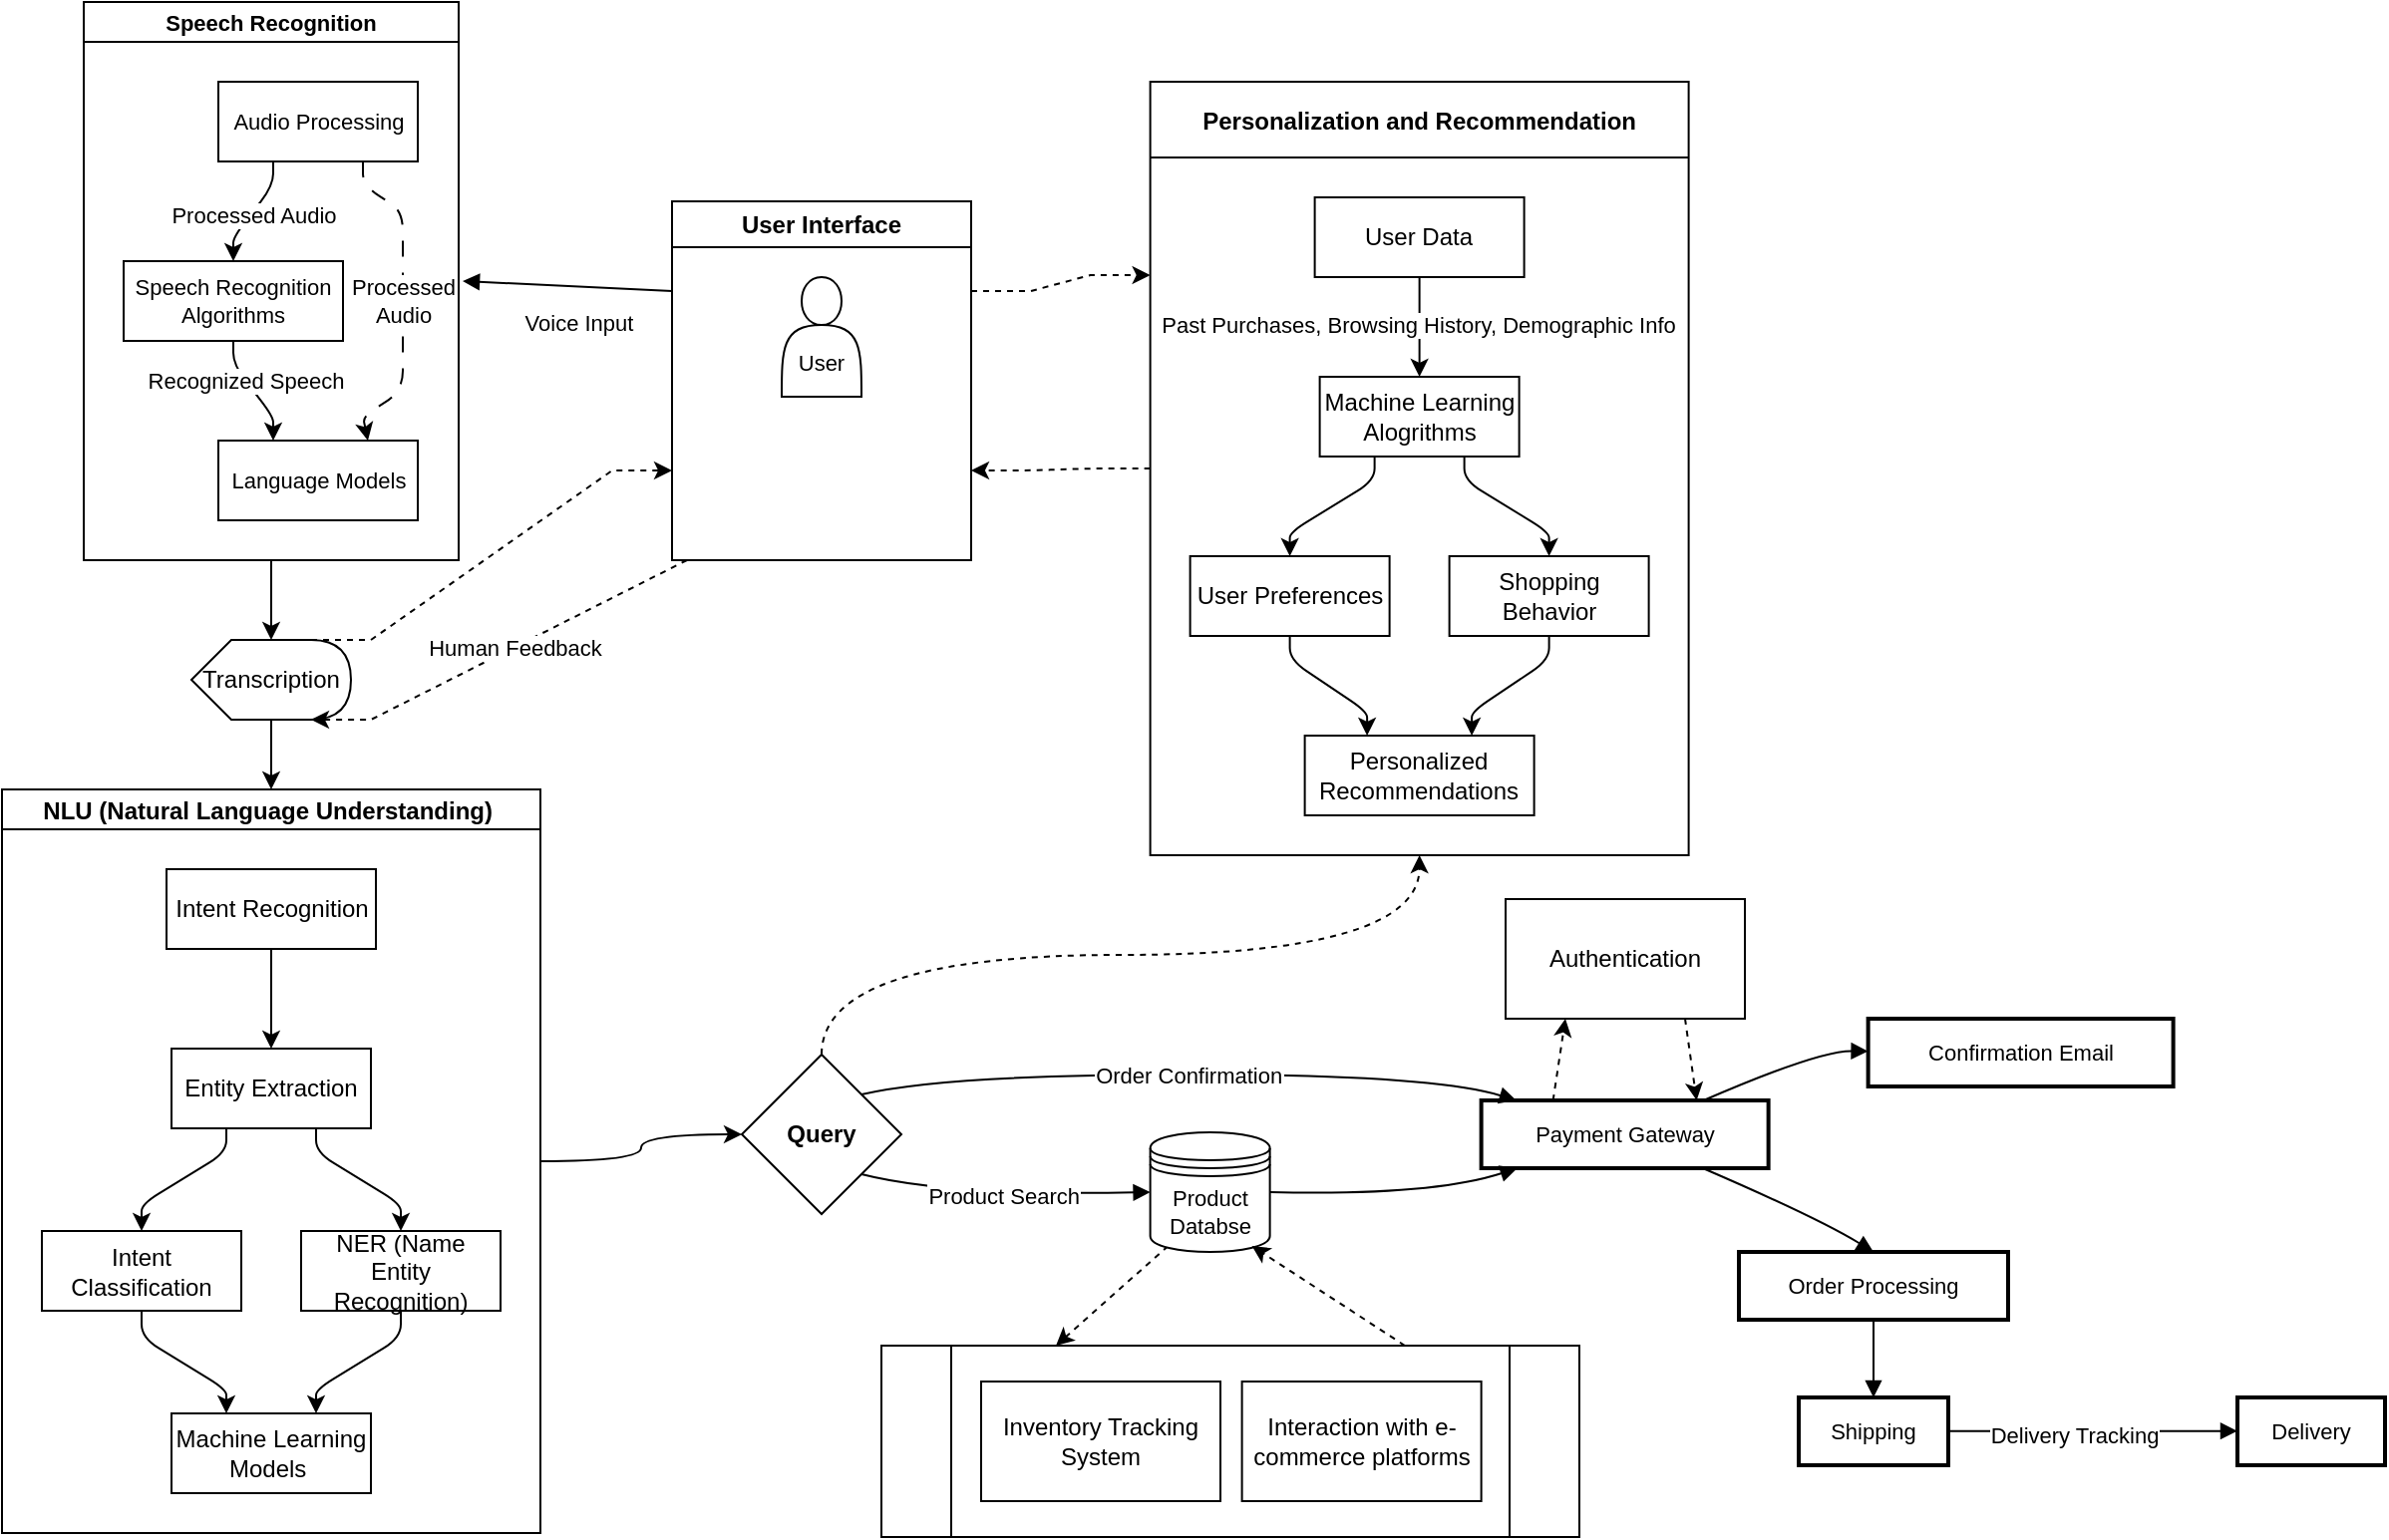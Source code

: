 <mxfile version="23.1.6" type="github">
  <diagram name="Draft 1" id="ZrdwXDP2YWiD1Us1WPxH">
    <mxGraphModel dx="1854" dy="1732" grid="1" gridSize="10" guides="1" tooltips="1" connect="1" arrows="1" fold="1" page="1" pageScale="1" pageWidth="850" pageHeight="1100" math="0" shadow="0">
      <root>
        <mxCell id="0" />
        <mxCell id="1" parent="0" />
        <mxCell id="afcwS57S6Rjdhuq1ufNU-90" style="rounded=0;orthogonalLoop=1;jettySize=auto;html=1;exitX=0.25;exitY=0;exitDx=0;exitDy=0;entryX=0.25;entryY=1;entryDx=0;entryDy=0;dashed=1;" edge="1" parent="1" source="6" target="afcwS57S6Rjdhuq1ufNU-89">
          <mxGeometry relative="1" as="geometry" />
        </mxCell>
        <mxCell id="6" value="Payment Gateway" style="whiteSpace=wrap;strokeWidth=2;fontSize=11;" parent="1" vertex="1">
          <mxGeometry x="660.81" y="271" width="144" height="34" as="geometry" />
        </mxCell>
        <mxCell id="7" value="Confirmation Email" style="whiteSpace=wrap;strokeWidth=2;fontSize=11;" parent="1" vertex="1">
          <mxGeometry x="854.81" y="230" width="153" height="34" as="geometry" />
        </mxCell>
        <mxCell id="8" value="Order Processing" style="whiteSpace=wrap;strokeWidth=2;fontSize=11;" parent="1" vertex="1">
          <mxGeometry x="790" y="347" width="135" height="34" as="geometry" />
        </mxCell>
        <mxCell id="9" value="Shipping" style="whiteSpace=wrap;strokeWidth=2;fontSize=11;" parent="1" vertex="1">
          <mxGeometry x="820" y="420" width="75" height="34" as="geometry" />
        </mxCell>
        <mxCell id="10" value="Delivery" style="whiteSpace=wrap;strokeWidth=2;fontSize=11;" parent="1" vertex="1">
          <mxGeometry x="1040" y="420" width="74" height="34" as="geometry" />
        </mxCell>
        <mxCell id="11" value="" style="curved=1;startArrow=none;endArrow=block;exitX=0;exitY=0.25;exitDx=0;exitDy=0;fontSize=11;" parent="1" source="afcwS57S6Rjdhuq1ufNU-53" edge="1">
          <mxGeometry relative="1" as="geometry">
            <Array as="points" />
            <mxPoint x="270" y="-20" as="sourcePoint" />
            <mxPoint x="150" y="-140" as="targetPoint" />
          </mxGeometry>
        </mxCell>
        <mxCell id="M5u9frMeLvFPCN_YoxES-27" value="Voice Input" style="edgeLabel;html=1;align=center;verticalAlign=middle;resizable=0;points=[];fontSize=11;" parent="11" vertex="1" connectable="0">
          <mxGeometry x="0.3" y="4" relative="1" as="geometry">
            <mxPoint x="21" y="15" as="offset" />
          </mxGeometry>
        </mxCell>
        <mxCell id="13" value="Product Search" style="curved=1;startArrow=none;endArrow=block;exitX=1;exitY=1;entryX=0;entryY=0.5;entryDx=0;entryDy=0;fontSize=11;exitDx=0;exitDy=0;" parent="1" source="afcwS57S6Rjdhuq1ufNU-20" target="M5u9frMeLvFPCN_YoxES-25" edge="1">
          <mxGeometry relative="1" as="geometry">
            <Array as="points">
              <mxPoint x="392.81" y="319" />
            </Array>
            <mxPoint x="504.81" y="318" as="targetPoint" />
            <mxPoint x="299.999" y="301.811" as="sourcePoint" />
          </mxGeometry>
        </mxCell>
        <mxCell id="14" value="Order Confirmation" style="curved=1;startArrow=none;endArrow=block;exitX=1;exitY=0;entryX=0.129;entryY=0.009;fontSize=11;exitDx=0;exitDy=0;" parent="1" source="afcwS57S6Rjdhuq1ufNU-20" target="6" edge="1">
          <mxGeometry relative="1" as="geometry">
            <Array as="points">
              <mxPoint x="392.81" y="258" />
              <mxPoint x="635.81" y="258" />
            </Array>
            <mxPoint x="300.099" y="274.289" as="sourcePoint" />
          </mxGeometry>
        </mxCell>
        <mxCell id="15" value="" style="curved=1;startArrow=none;endArrow=block;exitX=1;exitY=0.5;entryX=0.129;entryY=0.995;exitDx=0;exitDy=0;fontSize=11;" parent="1" source="M5u9frMeLvFPCN_YoxES-25" target="6" edge="1">
          <mxGeometry relative="1" as="geometry">
            <Array as="points">
              <mxPoint x="635.81" y="319" />
            </Array>
            <mxPoint x="564.81" y="318" as="sourcePoint" />
          </mxGeometry>
        </mxCell>
        <mxCell id="16" value="" style="curved=1;startArrow=none;endArrow=block;exitX=0.769;exitY=0.009;entryX=-0.001;entryY=0.48;fontSize=11;" parent="1" source="6" target="7" edge="1">
          <mxGeometry relative="1" as="geometry">
            <Array as="points">
              <mxPoint x="829.81" y="246" />
            </Array>
          </mxGeometry>
        </mxCell>
        <mxCell id="17" value="" style="curved=1;startArrow=none;endArrow=block;exitX=0.769;exitY=0.995;entryX=0.5;entryY=0;fontSize=11;entryDx=0;entryDy=0;" parent="1" source="6" target="8" edge="1">
          <mxGeometry relative="1" as="geometry">
            <Array as="points">
              <mxPoint x="829.81" y="330" />
            </Array>
          </mxGeometry>
        </mxCell>
        <mxCell id="18" value="" style="curved=1;startArrow=none;endArrow=block;exitX=0.5;exitY=1;entryX=0.5;entryY=0;fontSize=11;exitDx=0;exitDy=0;entryDx=0;entryDy=0;" parent="1" source="8" target="9" edge="1">
          <mxGeometry relative="1" as="geometry">
            <Array as="points" />
          </mxGeometry>
        </mxCell>
        <mxCell id="19" value="" style="curved=1;startArrow=none;endArrow=block;exitX=0.998;exitY=0.495;entryX=-0.002;entryY=0.495;fontSize=11;" parent="1" source="9" target="10" edge="1">
          <mxGeometry relative="1" as="geometry">
            <Array as="points" />
          </mxGeometry>
        </mxCell>
        <mxCell id="pCvcvCtToUKpEbA1IYFl-46" value="Delivery Tracking" style="edgeLabel;html=1;align=center;verticalAlign=middle;resizable=0;points=[];" parent="19" vertex="1" connectable="0">
          <mxGeometry x="-0.137" y="-2" relative="1" as="geometry">
            <mxPoint as="offset" />
          </mxGeometry>
        </mxCell>
        <mxCell id="afcwS57S6Rjdhuq1ufNU-34" style="rounded=0;orthogonalLoop=1;jettySize=auto;html=1;exitX=0.15;exitY=0.95;exitDx=0;exitDy=0;exitPerimeter=0;entryX=0.25;entryY=0;entryDx=0;entryDy=0;dashed=1;" edge="1" parent="1" source="M5u9frMeLvFPCN_YoxES-25" target="afcwS57S6Rjdhuq1ufNU-28">
          <mxGeometry relative="1" as="geometry" />
        </mxCell>
        <mxCell id="M5u9frMeLvFPCN_YoxES-25" value="Product&lt;br&gt;Databse" style="shape=datastore;whiteSpace=wrap;html=1;fontSize=11;" parent="1" vertex="1">
          <mxGeometry x="494.81" y="287" width="60" height="60" as="geometry" />
        </mxCell>
        <mxCell id="pCvcvCtToUKpEbA1IYFl-48" style="edgeStyle=orthogonalEdgeStyle;rounded=0;orthogonalLoop=1;jettySize=auto;html=1;exitX=0.5;exitY=1;exitDx=0;exitDy=0;" parent="1" source="M5u9frMeLvFPCN_YoxES-38" target="pCvcvCtToUKpEbA1IYFl-30" edge="1">
          <mxGeometry relative="1" as="geometry" />
        </mxCell>
        <mxCell id="M5u9frMeLvFPCN_YoxES-38" value="Speech Recognition" style="swimlane;startSize=20;horizontal=1;childLayout=flowLayout;flowOrientation=north;resizable=1;interRankCellSpacing=50;containerType=tree;fontSize=11;rotation=0;rounded=0;direction=east;movable=1;rotatable=1;deletable=1;editable=1;locked=0;connectable=1;autosize=1;" parent="1" vertex="1">
          <mxGeometry x="-40" y="-280" width="188" height="280" as="geometry">
            <mxRectangle x="-40" y="-280" width="270" height="60" as="alternateBounds" />
          </mxGeometry>
        </mxCell>
        <mxCell id="M5u9frMeLvFPCN_YoxES-39" value="Audio Processing" style="whiteSpace=wrap;html=1;fontSize=11;" parent="M5u9frMeLvFPCN_YoxES-38" vertex="1">
          <mxGeometry x="67.5" y="40" width="100" height="40" as="geometry" />
        </mxCell>
        <mxCell id="M5u9frMeLvFPCN_YoxES-40" value="&lt;font style=&quot;font-size: 11px;&quot;&gt;Speech Recognition Algorithms&lt;/font&gt;" style="whiteSpace=wrap;html=1;fontSize=11;" parent="M5u9frMeLvFPCN_YoxES-38" vertex="1">
          <mxGeometry x="20" y="130" width="110" height="40" as="geometry" />
        </mxCell>
        <mxCell id="M5u9frMeLvFPCN_YoxES-41" value="" style="html=1;rounded=1;curved=0;sourcePerimeterSpacing=0;targetPerimeterSpacing=0;startSize=6;endSize=6;noEdgeStyle=1;orthogonal=1;fontSize=11;" parent="M5u9frMeLvFPCN_YoxES-38" source="M5u9frMeLvFPCN_YoxES-39" target="M5u9frMeLvFPCN_YoxES-40" edge="1">
          <mxGeometry relative="1" as="geometry">
            <Array as="points">
              <mxPoint x="95" y="92" />
              <mxPoint x="75" y="118" />
            </Array>
          </mxGeometry>
        </mxCell>
        <mxCell id="M5u9frMeLvFPCN_YoxES-51" value="Processed Audio" style="edgeLabel;html=1;align=center;verticalAlign=middle;resizable=0;points=[];fontSize=11;" parent="M5u9frMeLvFPCN_YoxES-41" vertex="1" connectable="0">
          <mxGeometry x="0.057" y="1" relative="1" as="geometry">
            <mxPoint as="offset" />
          </mxGeometry>
        </mxCell>
        <mxCell id="M5u9frMeLvFPCN_YoxES-43" value="" style="html=1;rounded=1;curved=0;sourcePerimeterSpacing=0;targetPerimeterSpacing=0;startSize=6;endSize=6;noEdgeStyle=1;orthogonal=1;fontSize=11;dashed=1;dashPattern=8 8;entryX=0.75;entryY=0;entryDx=0;entryDy=0;" parent="M5u9frMeLvFPCN_YoxES-38" source="M5u9frMeLvFPCN_YoxES-39" target="M5u9frMeLvFPCN_YoxES-44" edge="1">
          <mxGeometry relative="1" as="geometry">
            <Array as="points">
              <mxPoint x="140" y="92" />
              <mxPoint x="160" y="105" />
              <mxPoint x="160" y="195" />
              <mxPoint x="140" y="208" />
            </Array>
          </mxGeometry>
        </mxCell>
        <mxCell id="M5u9frMeLvFPCN_YoxES-49" value="Processed &lt;br style=&quot;font-size: 11px;&quot;&gt;Audio" style="edgeLabel;html=1;align=center;verticalAlign=middle;resizable=0;points=[];fontSize=11;" parent="M5u9frMeLvFPCN_YoxES-43" vertex="1" connectable="0">
          <mxGeometry x="-0.058" y="-4" relative="1" as="geometry">
            <mxPoint x="4" y="4" as="offset" />
          </mxGeometry>
        </mxCell>
        <mxCell id="M5u9frMeLvFPCN_YoxES-44" value="Language Models" style="whiteSpace=wrap;html=1;fontSize=11;" parent="M5u9frMeLvFPCN_YoxES-38" vertex="1">
          <mxGeometry x="67.5" y="220" width="100" height="40" as="geometry" />
        </mxCell>
        <mxCell id="M5u9frMeLvFPCN_YoxES-45" value="" style="html=1;rounded=1;curved=0;sourcePerimeterSpacing=0;targetPerimeterSpacing=0;startSize=6;endSize=6;noEdgeStyle=1;orthogonal=1;fontSize=11;" parent="M5u9frMeLvFPCN_YoxES-38" source="M5u9frMeLvFPCN_YoxES-40" target="M5u9frMeLvFPCN_YoxES-44" edge="1">
          <mxGeometry relative="1" as="geometry">
            <Array as="points">
              <mxPoint x="75" y="182" />
              <mxPoint x="95" y="208" />
            </Array>
          </mxGeometry>
        </mxCell>
        <mxCell id="pCvcvCtToUKpEbA1IYFl-24" value="Recognized Speech" style="edgeLabel;html=1;align=center;verticalAlign=middle;resizable=0;points=[];fontSize=11;" parent="M5u9frMeLvFPCN_YoxES-45" vertex="1" connectable="0">
          <mxGeometry x="-0.242" relative="1" as="geometry">
            <mxPoint as="offset" />
          </mxGeometry>
        </mxCell>
        <mxCell id="pCvcvCtToUKpEbA1IYFl-49" style="edgeStyle=orthogonalEdgeStyle;rounded=0;orthogonalLoop=1;jettySize=auto;html=1;exitX=0;exitY=0;exitDx=40;exitDy=40;exitPerimeter=0;entryX=0.5;entryY=0;entryDx=0;entryDy=0;" parent="1" source="pCvcvCtToUKpEbA1IYFl-30" target="pCvcvCtToUKpEbA1IYFl-31" edge="1">
          <mxGeometry relative="1" as="geometry" />
        </mxCell>
        <mxCell id="pCvcvCtToUKpEbA1IYFl-50" style="rounded=0;orthogonalLoop=1;jettySize=auto;html=1;exitX=0;exitY=0;exitDx=60;exitDy=0;exitPerimeter=0;dashed=1;entryX=0;entryY=0.75;entryDx=0;entryDy=0;edgeStyle=entityRelationEdgeStyle;" parent="1" source="pCvcvCtToUKpEbA1IYFl-30" target="afcwS57S6Rjdhuq1ufNU-53" edge="1">
          <mxGeometry relative="1" as="geometry">
            <mxPoint x="250" y="25" as="targetPoint" />
          </mxGeometry>
        </mxCell>
        <mxCell id="pCvcvCtToUKpEbA1IYFl-30" value="Transcription" style="shape=display;whiteSpace=wrap;html=1;" parent="1" vertex="1">
          <mxGeometry x="14" y="40" width="80" height="40" as="geometry" />
        </mxCell>
        <mxCell id="afcwS57S6Rjdhuq1ufNU-21" value="" style="edgeStyle=orthogonalEdgeStyle;rounded=0;orthogonalLoop=1;jettySize=auto;html=1;curved=1;" edge="1" parent="1" source="pCvcvCtToUKpEbA1IYFl-31" target="afcwS57S6Rjdhuq1ufNU-20">
          <mxGeometry relative="1" as="geometry" />
        </mxCell>
        <mxCell id="pCvcvCtToUKpEbA1IYFl-31" value="NLU (Natural Language Understanding) " style="swimlane;startSize=20;horizontal=1;childLayout=flowLayout;flowOrientation=north;resizable=1;interRankCellSpacing=50;containerType=tree;fontSize=12;autosize=1;" parent="1" vertex="1">
          <mxGeometry x="-81" y="115" width="270" height="373" as="geometry">
            <mxRectangle x="-60" y="115" width="270" height="30" as="alternateBounds" />
          </mxGeometry>
        </mxCell>
        <mxCell id="pCvcvCtToUKpEbA1IYFl-32" value="Entity Extraction" style="whiteSpace=wrap;html=1;" parent="pCvcvCtToUKpEbA1IYFl-31" vertex="1">
          <mxGeometry x="85" y="130" width="100" height="40" as="geometry" />
        </mxCell>
        <mxCell id="pCvcvCtToUKpEbA1IYFl-33" value="Intent Classification" style="whiteSpace=wrap;html=1;" parent="pCvcvCtToUKpEbA1IYFl-31" vertex="1">
          <mxGeometry x="20" y="221.5" width="100" height="40" as="geometry" />
        </mxCell>
        <mxCell id="pCvcvCtToUKpEbA1IYFl-34" value="" style="html=1;rounded=1;curved=0;sourcePerimeterSpacing=0;targetPerimeterSpacing=0;startSize=6;endSize=6;noEdgeStyle=1;orthogonal=1;" parent="pCvcvCtToUKpEbA1IYFl-31" source="pCvcvCtToUKpEbA1IYFl-32" target="pCvcvCtToUKpEbA1IYFl-33" edge="1">
          <mxGeometry relative="1" as="geometry">
            <Array as="points">
              <mxPoint x="112.5" y="182" />
              <mxPoint x="70" y="208" />
            </Array>
          </mxGeometry>
        </mxCell>
        <mxCell id="pCvcvCtToUKpEbA1IYFl-35" value="NER (Name Entity Recognition)" style="whiteSpace=wrap;html=1;" parent="pCvcvCtToUKpEbA1IYFl-31" vertex="1">
          <mxGeometry x="150" y="221.5" width="100" height="40" as="geometry" />
        </mxCell>
        <mxCell id="pCvcvCtToUKpEbA1IYFl-36" value="" style="html=1;rounded=1;curved=0;sourcePerimeterSpacing=0;targetPerimeterSpacing=0;startSize=6;endSize=6;noEdgeStyle=1;orthogonal=1;" parent="pCvcvCtToUKpEbA1IYFl-31" source="pCvcvCtToUKpEbA1IYFl-32" target="pCvcvCtToUKpEbA1IYFl-35" edge="1">
          <mxGeometry relative="1" as="geometry">
            <Array as="points">
              <mxPoint x="157.5" y="182" />
              <mxPoint x="200" y="208" />
            </Array>
          </mxGeometry>
        </mxCell>
        <mxCell id="pCvcvCtToUKpEbA1IYFl-37" value="Machine Learning Models&amp;nbsp;" style="whiteSpace=wrap;html=1;" parent="pCvcvCtToUKpEbA1IYFl-31" vertex="1">
          <mxGeometry x="85" y="313" width="100" height="40" as="geometry" />
        </mxCell>
        <mxCell id="pCvcvCtToUKpEbA1IYFl-38" value="" style="html=1;rounded=1;curved=0;sourcePerimeterSpacing=0;targetPerimeterSpacing=0;startSize=6;endSize=6;noEdgeStyle=1;orthogonal=1;" parent="pCvcvCtToUKpEbA1IYFl-31" source="pCvcvCtToUKpEbA1IYFl-33" target="pCvcvCtToUKpEbA1IYFl-37" edge="1">
          <mxGeometry relative="1" as="geometry">
            <Array as="points">
              <mxPoint x="70" y="275" />
              <mxPoint x="112.5" y="301" />
            </Array>
          </mxGeometry>
        </mxCell>
        <mxCell id="pCvcvCtToUKpEbA1IYFl-39" value="" style="html=1;rounded=1;curved=0;sourcePerimeterSpacing=0;targetPerimeterSpacing=0;startSize=6;endSize=6;noEdgeStyle=1;orthogonal=1;" parent="pCvcvCtToUKpEbA1IYFl-31" source="pCvcvCtToUKpEbA1IYFl-35" target="pCvcvCtToUKpEbA1IYFl-37" edge="1">
          <mxGeometry relative="1" as="geometry">
            <Array as="points">
              <mxPoint x="200" y="275" />
              <mxPoint x="157.5" y="301" />
            </Array>
          </mxGeometry>
        </mxCell>
        <mxCell id="pCvcvCtToUKpEbA1IYFl-44" style="edgeStyle=orthogonalEdgeStyle;rounded=0;orthogonalLoop=1;jettySize=auto;html=1;entryX=0.5;entryY=0;entryDx=0;entryDy=0;noEdgeStyle=1;orthogonal=1;" parent="pCvcvCtToUKpEbA1IYFl-31" source="pCvcvCtToUKpEbA1IYFl-43" target="pCvcvCtToUKpEbA1IYFl-32" edge="1">
          <mxGeometry relative="1" as="geometry">
            <Array as="points">
              <mxPoint x="135" y="92" />
              <mxPoint x="135" y="118" />
            </Array>
          </mxGeometry>
        </mxCell>
        <mxCell id="pCvcvCtToUKpEbA1IYFl-43" value="Intent Recognition" style="rounded=0;whiteSpace=wrap;html=1;" parent="pCvcvCtToUKpEbA1IYFl-31" vertex="1">
          <mxGeometry x="82.5" y="40" width="105" height="40" as="geometry" />
        </mxCell>
        <mxCell id="pCvcvCtToUKpEbA1IYFl-51" style="rounded=0;orthogonalLoop=1;jettySize=auto;html=1;entryX=0;entryY=0;entryDx=60;entryDy=40;entryPerimeter=0;dashed=1;edgeStyle=entityRelationEdgeStyle;exitX=0.25;exitY=1;exitDx=0;exitDy=0;" parent="1" source="afcwS57S6Rjdhuq1ufNU-53" target="pCvcvCtToUKpEbA1IYFl-30" edge="1">
          <mxGeometry relative="1" as="geometry">
            <mxPoint x="270" y="40" as="sourcePoint" />
          </mxGeometry>
        </mxCell>
        <mxCell id="pCvcvCtToUKpEbA1IYFl-54" value="Human Feedback" style="edgeLabel;html=1;align=center;verticalAlign=middle;resizable=0;points=[];" parent="pCvcvCtToUKpEbA1IYFl-51" vertex="1" connectable="0">
          <mxGeometry x="0.073" relative="1" as="geometry">
            <mxPoint as="offset" />
          </mxGeometry>
        </mxCell>
        <mxCell id="afcwS57S6Rjdhuq1ufNU-51" style="edgeStyle=orthogonalEdgeStyle;rounded=0;orthogonalLoop=1;jettySize=auto;html=1;exitX=0.5;exitY=0;exitDx=0;exitDy=0;entryX=0.5;entryY=1;entryDx=0;entryDy=0;dashed=1;curved=1;" edge="1" parent="1" source="afcwS57S6Rjdhuq1ufNU-20" target="afcwS57S6Rjdhuq1ufNU-39">
          <mxGeometry relative="1" as="geometry" />
        </mxCell>
        <mxCell id="afcwS57S6Rjdhuq1ufNU-20" value="Query" style="rhombus;whiteSpace=wrap;html=1;fontStyle=1;startSize=20;" vertex="1" parent="1">
          <mxGeometry x="290" y="248" width="80" height="80" as="geometry" />
        </mxCell>
        <mxCell id="afcwS57S6Rjdhuq1ufNU-28" value="" style="shape=process;whiteSpace=wrap;html=1;backgroundOutline=1;" vertex="1" parent="1">
          <mxGeometry x="360" y="394" width="350" height="96" as="geometry" />
        </mxCell>
        <mxCell id="afcwS57S6Rjdhuq1ufNU-35" style="rounded=0;orthogonalLoop=1;jettySize=auto;html=1;exitX=0.75;exitY=0;exitDx=0;exitDy=0;entryX=0.85;entryY=0.95;entryDx=0;entryDy=0;entryPerimeter=0;dashed=1;" edge="1" parent="1" source="afcwS57S6Rjdhuq1ufNU-28" target="M5u9frMeLvFPCN_YoxES-25">
          <mxGeometry relative="1" as="geometry" />
        </mxCell>
        <mxCell id="afcwS57S6Rjdhuq1ufNU-37" value="Inventory Tracking System" style="rounded=0;whiteSpace=wrap;html=1;" vertex="1" parent="1">
          <mxGeometry x="410" y="412" width="120" height="60" as="geometry" />
        </mxCell>
        <mxCell id="afcwS57S6Rjdhuq1ufNU-38" value="Interaction with e-commerce platforms" style="rounded=0;whiteSpace=wrap;html=1;" vertex="1" parent="1">
          <mxGeometry x="540.81" y="412" width="120" height="60" as="geometry" />
        </mxCell>
        <mxCell id="afcwS57S6Rjdhuq1ufNU-57" style="edgeStyle=entityRelationEdgeStyle;rounded=1;orthogonalLoop=1;jettySize=auto;html=1;entryX=1;entryY=0.75;entryDx=0;entryDy=0;curved=0;dashed=1;" edge="1" parent="1" source="afcwS57S6Rjdhuq1ufNU-39" target="afcwS57S6Rjdhuq1ufNU-53">
          <mxGeometry relative="1" as="geometry" />
        </mxCell>
        <mxCell id="afcwS57S6Rjdhuq1ufNU-39" value="Personalization and Recommendation" style="swimlane;startSize=38;horizontal=1;childLayout=flowLayout;flowOrientation=north;resizable=1;interRankCellSpacing=50;containerType=tree;fontSize=12;autosize=1;" vertex="1" parent="1">
          <mxGeometry x="494.81" y="-240" width="270" height="388" as="geometry">
            <mxRectangle x="-60" y="115" width="270" height="30" as="alternateBounds" />
          </mxGeometry>
        </mxCell>
        <mxCell id="afcwS57S6Rjdhuq1ufNU-40" value="Machine Learning Alogrithms" style="whiteSpace=wrap;html=1;" vertex="1" parent="afcwS57S6Rjdhuq1ufNU-39">
          <mxGeometry x="85" y="148" width="100" height="40" as="geometry" />
        </mxCell>
        <mxCell id="afcwS57S6Rjdhuq1ufNU-41" value="User Preferences" style="whiteSpace=wrap;html=1;" vertex="1" parent="afcwS57S6Rjdhuq1ufNU-39">
          <mxGeometry x="20" y="238" width="100" height="40" as="geometry" />
        </mxCell>
        <mxCell id="afcwS57S6Rjdhuq1ufNU-42" value="" style="html=1;rounded=1;curved=0;sourcePerimeterSpacing=0;targetPerimeterSpacing=0;startSize=6;endSize=6;noEdgeStyle=1;orthogonal=1;" edge="1" parent="afcwS57S6Rjdhuq1ufNU-39" source="afcwS57S6Rjdhuq1ufNU-40" target="afcwS57S6Rjdhuq1ufNU-41">
          <mxGeometry relative="1" as="geometry">
            <Array as="points">
              <mxPoint x="112.5" y="200" />
              <mxPoint x="70" y="226" />
            </Array>
          </mxGeometry>
        </mxCell>
        <mxCell id="afcwS57S6Rjdhuq1ufNU-43" value="Shopping Behavior" style="whiteSpace=wrap;html=1;" vertex="1" parent="afcwS57S6Rjdhuq1ufNU-39">
          <mxGeometry x="150" y="238" width="100" height="40" as="geometry" />
        </mxCell>
        <mxCell id="afcwS57S6Rjdhuq1ufNU-44" value="" style="html=1;rounded=1;curved=0;sourcePerimeterSpacing=0;targetPerimeterSpacing=0;startSize=6;endSize=6;noEdgeStyle=1;orthogonal=1;" edge="1" parent="afcwS57S6Rjdhuq1ufNU-39" source="afcwS57S6Rjdhuq1ufNU-40" target="afcwS57S6Rjdhuq1ufNU-43">
          <mxGeometry relative="1" as="geometry">
            <Array as="points">
              <mxPoint x="157.5" y="200" />
              <mxPoint x="200" y="226" />
            </Array>
          </mxGeometry>
        </mxCell>
        <mxCell id="afcwS57S6Rjdhuq1ufNU-45" value="Personalized Recommendations" style="whiteSpace=wrap;html=1;" vertex="1" parent="afcwS57S6Rjdhuq1ufNU-39">
          <mxGeometry x="77.5" y="328" width="115" height="40" as="geometry" />
        </mxCell>
        <mxCell id="afcwS57S6Rjdhuq1ufNU-46" value="" style="html=1;rounded=1;curved=0;sourcePerimeterSpacing=0;targetPerimeterSpacing=0;startSize=6;endSize=6;noEdgeStyle=1;orthogonal=1;" edge="1" parent="afcwS57S6Rjdhuq1ufNU-39" source="afcwS57S6Rjdhuq1ufNU-41" target="afcwS57S6Rjdhuq1ufNU-45">
          <mxGeometry relative="1" as="geometry">
            <Array as="points">
              <mxPoint x="70" y="290" />
              <mxPoint x="108.75" y="316" />
            </Array>
          </mxGeometry>
        </mxCell>
        <mxCell id="afcwS57S6Rjdhuq1ufNU-47" value="" style="html=1;rounded=1;curved=0;sourcePerimeterSpacing=0;targetPerimeterSpacing=0;startSize=6;endSize=6;noEdgeStyle=1;orthogonal=1;" edge="1" parent="afcwS57S6Rjdhuq1ufNU-39" source="afcwS57S6Rjdhuq1ufNU-43" target="afcwS57S6Rjdhuq1ufNU-45">
          <mxGeometry relative="1" as="geometry">
            <Array as="points">
              <mxPoint x="200" y="290" />
              <mxPoint x="161.25" y="316" />
            </Array>
          </mxGeometry>
        </mxCell>
        <mxCell id="afcwS57S6Rjdhuq1ufNU-48" style="edgeStyle=orthogonalEdgeStyle;rounded=0;orthogonalLoop=1;jettySize=auto;html=1;entryX=0.5;entryY=0;entryDx=0;entryDy=0;noEdgeStyle=1;orthogonal=1;" edge="1" parent="afcwS57S6Rjdhuq1ufNU-39" source="afcwS57S6Rjdhuq1ufNU-49" target="afcwS57S6Rjdhuq1ufNU-40">
          <mxGeometry relative="1" as="geometry">
            <Array as="points">
              <mxPoint x="135" y="110" />
              <mxPoint x="135" y="136" />
            </Array>
          </mxGeometry>
        </mxCell>
        <mxCell id="afcwS57S6Rjdhuq1ufNU-50" value="Past Purchases, Browsing History, Demographic Info" style="edgeLabel;html=1;align=center;verticalAlign=middle;resizable=0;points=[];" vertex="1" connectable="0" parent="afcwS57S6Rjdhuq1ufNU-48">
          <mxGeometry x="-0.06" y="-1" relative="1" as="geometry">
            <mxPoint as="offset" />
          </mxGeometry>
        </mxCell>
        <mxCell id="afcwS57S6Rjdhuq1ufNU-49" value="User Data" style="rounded=0;whiteSpace=wrap;html=1;" vertex="1" parent="afcwS57S6Rjdhuq1ufNU-39">
          <mxGeometry x="82.5" y="58" width="105" height="40" as="geometry" />
        </mxCell>
        <mxCell id="afcwS57S6Rjdhuq1ufNU-56" style="edgeStyle=entityRelationEdgeStyle;rounded=0;orthogonalLoop=1;jettySize=auto;html=1;exitX=1;exitY=0.25;exitDx=0;exitDy=0;entryX=0;entryY=0.25;entryDx=0;entryDy=0;dashed=1;" edge="1" parent="1" source="afcwS57S6Rjdhuq1ufNU-53" target="afcwS57S6Rjdhuq1ufNU-39">
          <mxGeometry relative="1" as="geometry" />
        </mxCell>
        <mxCell id="afcwS57S6Rjdhuq1ufNU-53" value="User Interface" style="swimlane;whiteSpace=wrap;html=1;autosize=1;" vertex="1" parent="1">
          <mxGeometry x="255" y="-180" width="150" height="180" as="geometry" />
        </mxCell>
        <mxCell id="afcwS57S6Rjdhuq1ufNU-54" value="&lt;br style=&quot;font-size: 11px;&quot;&gt;&lt;br style=&quot;font-size: 11px;&quot;&gt;User" style="shape=actor;whiteSpace=wrap;html=1;fontSize=11;" vertex="1" parent="afcwS57S6Rjdhuq1ufNU-53">
          <mxGeometry x="55" y="38" width="40" height="60" as="geometry" />
        </mxCell>
        <mxCell id="afcwS57S6Rjdhuq1ufNU-91" style="rounded=0;orthogonalLoop=1;jettySize=auto;html=1;exitX=0.75;exitY=1;exitDx=0;exitDy=0;entryX=0.75;entryY=0;entryDx=0;entryDy=0;dashed=1;" edge="1" parent="1" source="afcwS57S6Rjdhuq1ufNU-89" target="6">
          <mxGeometry relative="1" as="geometry" />
        </mxCell>
        <mxCell id="afcwS57S6Rjdhuq1ufNU-89" value="Authentication" style="rounded=0;whiteSpace=wrap;html=1;" vertex="1" parent="1">
          <mxGeometry x="673" y="170" width="120" height="60" as="geometry" />
        </mxCell>
      </root>
    </mxGraphModel>
  </diagram>
</mxfile>
